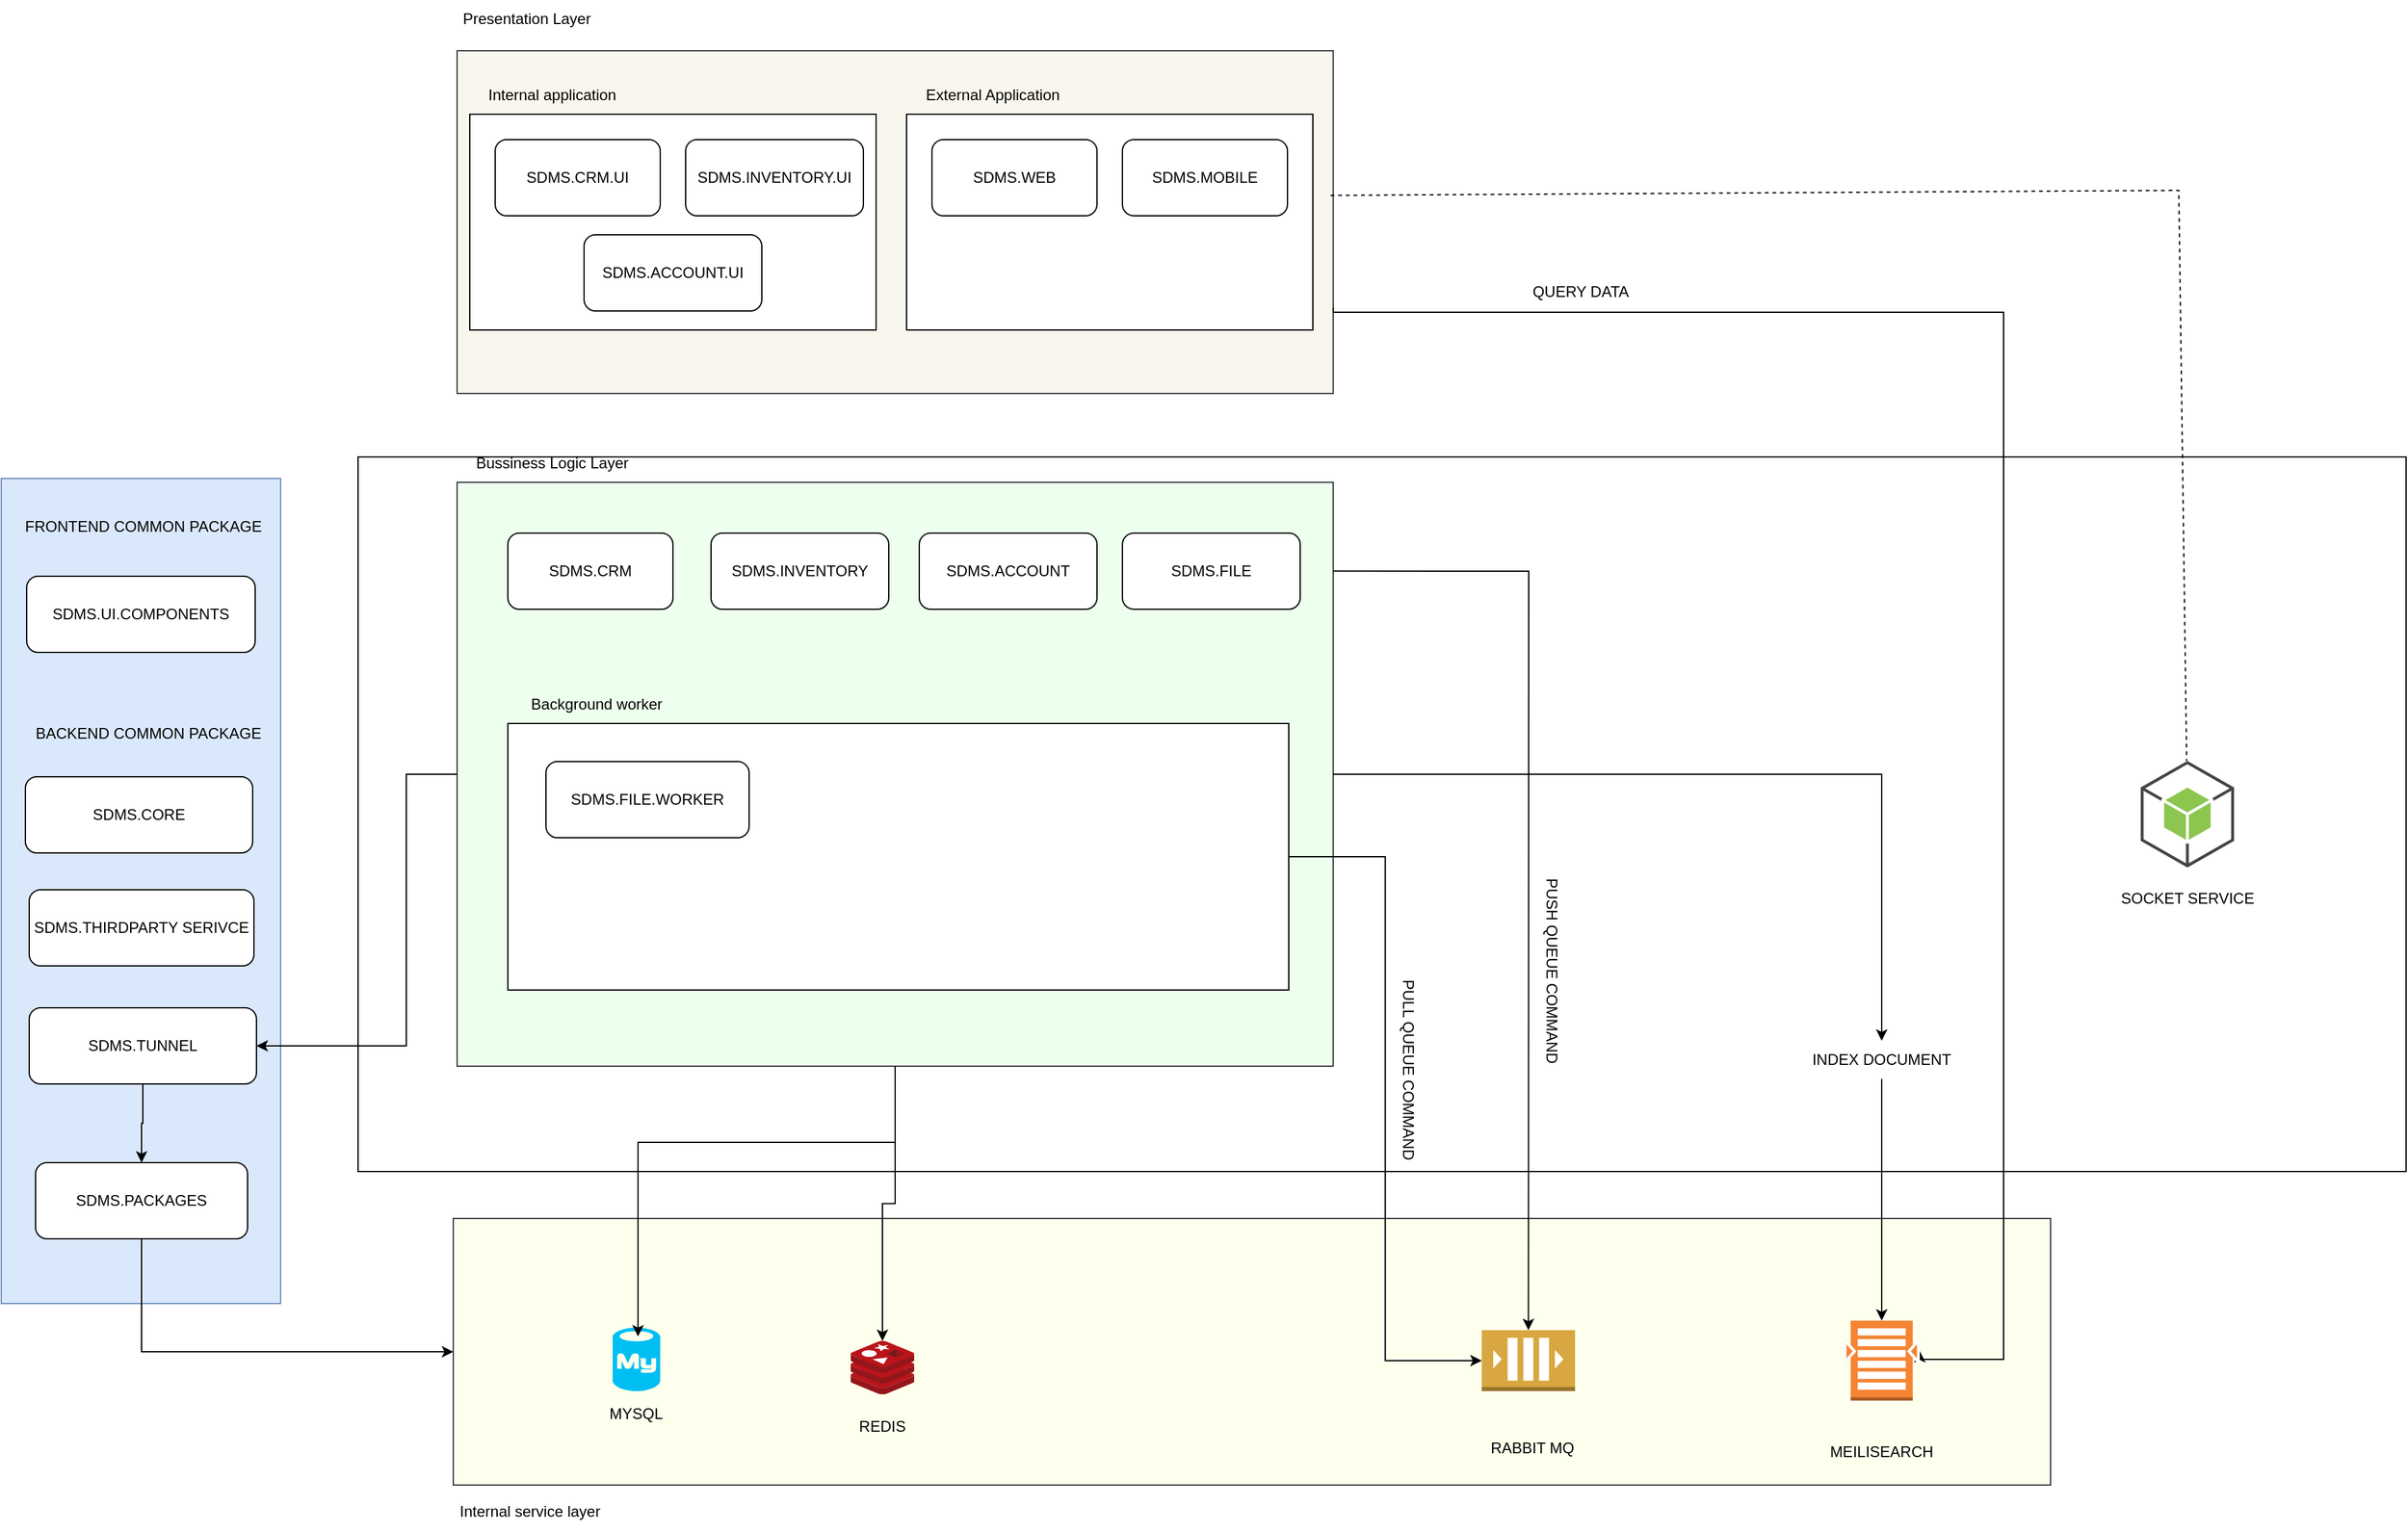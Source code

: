 <mxfile version="22.1.8" type="device">
  <diagram name="Trang-1" id="FslRv-n9rKLNau43U-N6">
    <mxGraphModel dx="2429" dy="1034" grid="0" gridSize="10" guides="1" tooltips="1" connect="1" arrows="1" fold="1" page="0" pageScale="1" pageWidth="827" pageHeight="1169" background="none" math="0" shadow="0">
      <root>
        <mxCell id="0" />
        <mxCell id="1" parent="0" />
        <mxCell id="QVuh_2cK9URrtvFLIiyA-7" value="" style="rounded=0;whiteSpace=wrap;html=1;" vertex="1" parent="1">
          <mxGeometry x="-18" y="370" width="1613" height="563" as="geometry" />
        </mxCell>
        <mxCell id="MB0Narek4v8TUpKaicI7-35" value="" style="rounded=0;whiteSpace=wrap;html=1;fillColor=#FEFFED;strokeColor=#36393d;" parent="1" vertex="1">
          <mxGeometry x="57" y="970" width="1258" height="210" as="geometry" />
        </mxCell>
        <mxCell id="LJaMf9GfW4qFow41-wDV-12" value="" style="rounded=0;whiteSpace=wrap;html=1;fillColor=#f9f7ed;strokeColor=#36393d;" parent="1" vertex="1">
          <mxGeometry x="60" y="50" width="690" height="270" as="geometry" />
        </mxCell>
        <mxCell id="MB0Narek4v8TUpKaicI7-27" style="edgeStyle=orthogonalEdgeStyle;rounded=0;orthogonalLoop=1;jettySize=auto;html=1;" parent="1" source="LJaMf9GfW4qFow41-wDV-1" target="MB0Narek4v8TUpKaicI7-24" edge="1">
          <mxGeometry relative="1" as="geometry" />
        </mxCell>
        <mxCell id="LJaMf9GfW4qFow41-wDV-1" value="" style="rounded=0;whiteSpace=wrap;html=1;fillColor=#EDFFED;strokeColor=#36393d;" parent="1" vertex="1">
          <mxGeometry x="60" y="390" width="690" height="460" as="geometry" />
        </mxCell>
        <mxCell id="LJaMf9GfW4qFow41-wDV-2" value="Presentation Layer" style="text;html=1;strokeColor=none;fillColor=none;align=center;verticalAlign=middle;whiteSpace=wrap;rounded=0;" parent="1" vertex="1">
          <mxGeometry x="50" y="10" width="130" height="30" as="geometry" />
        </mxCell>
        <mxCell id="LJaMf9GfW4qFow41-wDV-7" value="" style="rounded=0;whiteSpace=wrap;html=1;" parent="1" vertex="1">
          <mxGeometry x="70" y="100" width="320" height="170" as="geometry" />
        </mxCell>
        <mxCell id="LJaMf9GfW4qFow41-wDV-3" value="SDMS.CRM.UI" style="rounded=1;whiteSpace=wrap;html=1;" parent="1" vertex="1">
          <mxGeometry x="90" y="120" width="130" height="60" as="geometry" />
        </mxCell>
        <mxCell id="LJaMf9GfW4qFow41-wDV-4" value="SDMS.INVENTORY.UI" style="rounded=1;whiteSpace=wrap;html=1;" parent="1" vertex="1">
          <mxGeometry x="240" y="120" width="140" height="60" as="geometry" />
        </mxCell>
        <mxCell id="LJaMf9GfW4qFow41-wDV-8" value="" style="rounded=0;whiteSpace=wrap;html=1;" parent="1" vertex="1">
          <mxGeometry x="414" y="100" width="320" height="170" as="geometry" />
        </mxCell>
        <mxCell id="LJaMf9GfW4qFow41-wDV-5" value="SDMS.WEB" style="rounded=1;whiteSpace=wrap;html=1;" parent="1" vertex="1">
          <mxGeometry x="434" y="120" width="130" height="60" as="geometry" />
        </mxCell>
        <mxCell id="LJaMf9GfW4qFow41-wDV-6" value="SDMS.MOBILE" style="rounded=1;whiteSpace=wrap;html=1;" parent="1" vertex="1">
          <mxGeometry x="584" y="120" width="130" height="60" as="geometry" />
        </mxCell>
        <mxCell id="LJaMf9GfW4qFow41-wDV-9" value="Internal application" style="text;html=1;strokeColor=none;fillColor=none;align=center;verticalAlign=middle;whiteSpace=wrap;rounded=0;" parent="1" vertex="1">
          <mxGeometry x="70" y="70" width="130" height="30" as="geometry" />
        </mxCell>
        <mxCell id="LJaMf9GfW4qFow41-wDV-10" value="External Application" style="text;html=1;strokeColor=none;fillColor=none;align=center;verticalAlign=middle;whiteSpace=wrap;rounded=0;" parent="1" vertex="1">
          <mxGeometry x="414" y="70" width="136" height="30" as="geometry" />
        </mxCell>
        <mxCell id="LJaMf9GfW4qFow41-wDV-11" value="SDMS.ACCOUNT.UI" style="rounded=1;whiteSpace=wrap;html=1;" parent="1" vertex="1">
          <mxGeometry x="160" y="195" width="140" height="60" as="geometry" />
        </mxCell>
        <mxCell id="LJaMf9GfW4qFow41-wDV-13" value="Bussiness Logic Layer" style="text;html=1;strokeColor=none;fillColor=none;align=center;verticalAlign=middle;whiteSpace=wrap;rounded=0;" parent="1" vertex="1">
          <mxGeometry x="60" y="360" width="150" height="30" as="geometry" />
        </mxCell>
        <mxCell id="MB0Narek4v8TUpKaicI7-1" value="SDMS.CRM" style="rounded=1;whiteSpace=wrap;html=1;" parent="1" vertex="1">
          <mxGeometry x="100" y="430" width="130" height="60" as="geometry" />
        </mxCell>
        <mxCell id="MB0Narek4v8TUpKaicI7-2" value="SDMS.INVENTORY" style="rounded=1;whiteSpace=wrap;html=1;" parent="1" vertex="1">
          <mxGeometry x="260" y="430" width="140" height="60" as="geometry" />
        </mxCell>
        <mxCell id="MB0Narek4v8TUpKaicI7-3" value="SDMS.ACCOUNT" style="rounded=1;whiteSpace=wrap;html=1;" parent="1" vertex="1">
          <mxGeometry x="424" y="430" width="140" height="60" as="geometry" />
        </mxCell>
        <mxCell id="MB0Narek4v8TUpKaicI7-4" value="SDMS.FILE" style="rounded=1;whiteSpace=wrap;html=1;" parent="1" vertex="1">
          <mxGeometry x="584" y="430" width="140" height="60" as="geometry" />
        </mxCell>
        <mxCell id="MB0Narek4v8TUpKaicI7-5" value="" style="rounded=0;whiteSpace=wrap;html=1;" parent="1" vertex="1">
          <mxGeometry x="100" y="580" width="615" height="210" as="geometry" />
        </mxCell>
        <mxCell id="MB0Narek4v8TUpKaicI7-6" value="Background worker" style="text;html=1;strokeColor=none;fillColor=none;align=center;verticalAlign=middle;whiteSpace=wrap;rounded=0;" parent="1" vertex="1">
          <mxGeometry x="100" y="550" width="140" height="30" as="geometry" />
        </mxCell>
        <mxCell id="MB0Narek4v8TUpKaicI7-7" value="SDMS.FILE.WORKER" style="rounded=1;whiteSpace=wrap;html=1;" parent="1" vertex="1">
          <mxGeometry x="130" y="610" width="160" height="60" as="geometry" />
        </mxCell>
        <mxCell id="MB0Narek4v8TUpKaicI7-8" value="" style="rounded=0;whiteSpace=wrap;html=1;fillColor=#dae8fc;strokeColor=#6c8ebf;" parent="1" vertex="1">
          <mxGeometry x="-299" y="387" width="220" height="650" as="geometry" />
        </mxCell>
        <mxCell id="MB0Narek4v8TUpKaicI7-9" value="SDMS.CORE" style="rounded=1;whiteSpace=wrap;html=1;" parent="1" vertex="1">
          <mxGeometry x="-280" y="622" width="179" height="60" as="geometry" />
        </mxCell>
        <mxCell id="MB0Narek4v8TUpKaicI7-10" value="SDMS.THIRDPARTY SERIVCE" style="rounded=1;whiteSpace=wrap;html=1;" parent="1" vertex="1">
          <mxGeometry x="-277" y="711" width="177" height="60" as="geometry" />
        </mxCell>
        <mxCell id="MB0Narek4v8TUpKaicI7-12" value="SDMS.UI.COMPONENTS" style="rounded=1;whiteSpace=wrap;html=1;" parent="1" vertex="1">
          <mxGeometry x="-279" y="464" width="180" height="60" as="geometry" />
        </mxCell>
        <mxCell id="QVuh_2cK9URrtvFLIiyA-6" style="edgeStyle=orthogonalEdgeStyle;rounded=0;orthogonalLoop=1;jettySize=auto;html=1;" edge="1" parent="1" source="MB0Narek4v8TUpKaicI7-14" target="MB0Narek4v8TUpKaicI7-35">
          <mxGeometry relative="1" as="geometry">
            <Array as="points">
              <mxPoint x="-188" y="1075" />
            </Array>
          </mxGeometry>
        </mxCell>
        <mxCell id="MB0Narek4v8TUpKaicI7-14" value="SDMS.PACKAGES" style="rounded=1;whiteSpace=wrap;html=1;" parent="1" vertex="1">
          <mxGeometry x="-272" y="926" width="167" height="60" as="geometry" />
        </mxCell>
        <mxCell id="MB0Narek4v8TUpKaicI7-15" value="" style="outlineConnect=0;dashed=0;verticalLabelPosition=bottom;verticalAlign=top;align=center;html=1;shape=mxgraph.aws3.queue;fillColor=#D9A741;gradientColor=none;" parent="1" vertex="1">
          <mxGeometry x="867" y="1058" width="73.5" height="48" as="geometry" />
        </mxCell>
        <mxCell id="MB0Narek4v8TUpKaicI7-16" value="" style="endArrow=classic;html=1;rounded=0;exitX=1;exitY=0.152;exitDx=0;exitDy=0;exitPerimeter=0;entryX=0.5;entryY=0;entryDx=0;entryDy=0;entryPerimeter=0;" parent="1" source="LJaMf9GfW4qFow41-wDV-1" target="MB0Narek4v8TUpKaicI7-15" edge="1">
          <mxGeometry width="50" height="50" relative="1" as="geometry">
            <mxPoint x="800" y="690" as="sourcePoint" />
            <mxPoint x="850" y="640" as="targetPoint" />
            <Array as="points">
              <mxPoint x="904" y="460" />
            </Array>
          </mxGeometry>
        </mxCell>
        <mxCell id="MB0Narek4v8TUpKaicI7-17" style="edgeStyle=orthogonalEdgeStyle;rounded=0;orthogonalLoop=1;jettySize=auto;html=1;entryX=0;entryY=0.5;entryDx=0;entryDy=0;entryPerimeter=0;" parent="1" source="MB0Narek4v8TUpKaicI7-5" target="MB0Narek4v8TUpKaicI7-15" edge="1">
          <mxGeometry relative="1" as="geometry" />
        </mxCell>
        <mxCell id="MB0Narek4v8TUpKaicI7-18" value="PULL QUEUE COMMAND" style="text;html=1;strokeColor=none;fillColor=none;align=center;verticalAlign=middle;whiteSpace=wrap;rounded=0;rotation=90;" parent="1" vertex="1">
          <mxGeometry x="714" y="838" width="190" height="30" as="geometry" />
        </mxCell>
        <mxCell id="MB0Narek4v8TUpKaicI7-19" value="PUSH QUEUE COMMAND" style="text;html=1;strokeColor=none;fillColor=none;align=center;verticalAlign=middle;whiteSpace=wrap;rounded=0;rotation=90;" parent="1" vertex="1">
          <mxGeometry x="827" y="760" width="190" height="30" as="geometry" />
        </mxCell>
        <mxCell id="MB0Narek4v8TUpKaicI7-20" value="" style="outlineConnect=0;dashed=0;verticalLabelPosition=bottom;verticalAlign=top;align=center;html=1;shape=mxgraph.aws3.android;fillColor=#8CC64F;gradientColor=none;" parent="1" vertex="1">
          <mxGeometry x="1386" y="609.5" width="73.5" height="84" as="geometry" />
        </mxCell>
        <mxCell id="MB0Narek4v8TUpKaicI7-21" value="" style="endArrow=none;dashed=1;html=1;rounded=0;exitX=0.997;exitY=0.422;exitDx=0;exitDy=0;exitPerimeter=0;" parent="1" source="LJaMf9GfW4qFow41-wDV-12" target="MB0Narek4v8TUpKaicI7-20" edge="1">
          <mxGeometry width="50" height="50" relative="1" as="geometry">
            <mxPoint x="800" y="210" as="sourcePoint" />
            <mxPoint x="850" y="160" as="targetPoint" />
            <Array as="points">
              <mxPoint x="1416" y="160" />
            </Array>
          </mxGeometry>
        </mxCell>
        <mxCell id="MB0Narek4v8TUpKaicI7-22" value="SOCKET SERVICE" style="text;html=1;strokeColor=none;fillColor=none;align=center;verticalAlign=middle;whiteSpace=wrap;rounded=0;" parent="1" vertex="1">
          <mxGeometry x="1327.75" y="703" width="190" height="30" as="geometry" />
        </mxCell>
        <mxCell id="MB0Narek4v8TUpKaicI7-23" value="" style="verticalLabelPosition=bottom;html=1;verticalAlign=top;align=center;strokeColor=none;fillColor=#00BEF2;shape=mxgraph.azure.mysql_database;" parent="1" vertex="1">
          <mxGeometry x="182.5" y="1056" width="37.5" height="50" as="geometry" />
        </mxCell>
        <mxCell id="MB0Narek4v8TUpKaicI7-24" value="" style="image;sketch=0;aspect=fixed;html=1;points=[];align=center;fontSize=12;image=img/lib/mscae/Cache_Redis_Product.svg;" parent="1" vertex="1">
          <mxGeometry x="370" y="1066.5" width="50" height="42" as="geometry" />
        </mxCell>
        <mxCell id="MB0Narek4v8TUpKaicI7-31" style="edgeStyle=orthogonalEdgeStyle;rounded=0;orthogonalLoop=1;jettySize=auto;html=1;exitX=1;exitY=0.75;exitDx=0;exitDy=0;entryX=1;entryY=0.38;entryDx=0;entryDy=0;entryPerimeter=0;" parent="1" source="LJaMf9GfW4qFow41-wDV-12" target="MB0Narek4v8TUpKaicI7-25" edge="1">
          <mxGeometry relative="1" as="geometry">
            <mxPoint x="980" y="255" as="sourcePoint" />
            <mxPoint x="860" y="1090.5" as="targetPoint" />
            <Array as="points">
              <mxPoint x="750" y="256" />
              <mxPoint x="1278" y="256" />
              <mxPoint x="1278" y="1081" />
            </Array>
          </mxGeometry>
        </mxCell>
        <mxCell id="MB0Narek4v8TUpKaicI7-25" value="" style="outlineConnect=0;dashed=0;verticalLabelPosition=bottom;verticalAlign=top;align=center;html=1;shape=mxgraph.aws3.search_documents;fillColor=#F58534;gradientColor=none;" parent="1" vertex="1">
          <mxGeometry x="1152" y="1050.5" width="60" height="63" as="geometry" />
        </mxCell>
        <mxCell id="MB0Narek4v8TUpKaicI7-26" style="edgeStyle=orthogonalEdgeStyle;rounded=0;orthogonalLoop=1;jettySize=auto;html=1;entryX=0.533;entryY=0.14;entryDx=0;entryDy=0;entryPerimeter=0;" parent="1" source="LJaMf9GfW4qFow41-wDV-1" target="MB0Narek4v8TUpKaicI7-23" edge="1">
          <mxGeometry relative="1" as="geometry">
            <Array as="points">
              <mxPoint x="405" y="910" />
              <mxPoint x="202" y="910" />
            </Array>
          </mxGeometry>
        </mxCell>
        <mxCell id="MB0Narek4v8TUpKaicI7-28" style="edgeStyle=orthogonalEdgeStyle;rounded=0;orthogonalLoop=1;jettySize=auto;html=1;entryX=0.5;entryY=0;entryDx=0;entryDy=0;entryPerimeter=0;" parent="1" source="MB0Narek4v8TUpKaicI7-30" target="MB0Narek4v8TUpKaicI7-25" edge="1">
          <mxGeometry relative="1" as="geometry" />
        </mxCell>
        <mxCell id="MB0Narek4v8TUpKaicI7-29" value="" style="edgeStyle=orthogonalEdgeStyle;rounded=0;orthogonalLoop=1;jettySize=auto;html=1;entryX=0.5;entryY=0;entryDx=0;entryDy=0;entryPerimeter=0;" parent="1" source="LJaMf9GfW4qFow41-wDV-1" target="MB0Narek4v8TUpKaicI7-30" edge="1">
          <mxGeometry relative="1" as="geometry">
            <mxPoint x="405" y="850" as="sourcePoint" />
            <mxPoint x="680" y="1010" as="targetPoint" />
          </mxGeometry>
        </mxCell>
        <mxCell id="MB0Narek4v8TUpKaicI7-30" value="INDEX DOCUMENT" style="text;html=1;strokeColor=none;fillColor=none;align=center;verticalAlign=middle;whiteSpace=wrap;rounded=0;" parent="1" vertex="1">
          <mxGeometry x="1122" y="830" width="120" height="30" as="geometry" />
        </mxCell>
        <mxCell id="MB0Narek4v8TUpKaicI7-34" value="QUERY DATA" style="text;html=1;strokeColor=none;fillColor=none;align=center;verticalAlign=middle;whiteSpace=wrap;rounded=0;" parent="1" vertex="1">
          <mxGeometry x="900" y="225" width="90" height="30" as="geometry" />
        </mxCell>
        <mxCell id="MB0Narek4v8TUpKaicI7-36" value="MYSQL" style="text;html=1;strokeColor=none;fillColor=none;align=center;verticalAlign=middle;whiteSpace=wrap;rounded=0;" parent="1" vertex="1">
          <mxGeometry x="171.25" y="1108.5" width="60" height="30" as="geometry" />
        </mxCell>
        <mxCell id="MB0Narek4v8TUpKaicI7-37" value="REDIS" style="text;html=1;strokeColor=none;fillColor=none;align=center;verticalAlign=middle;whiteSpace=wrap;rounded=0;" parent="1" vertex="1">
          <mxGeometry x="365" y="1119" width="60" height="30" as="geometry" />
        </mxCell>
        <mxCell id="MB0Narek4v8TUpKaicI7-38" value="MEILISEARCH" style="text;html=1;strokeColor=none;fillColor=none;align=center;verticalAlign=middle;whiteSpace=wrap;rounded=0;" parent="1" vertex="1">
          <mxGeometry x="1127" y="1138.5" width="110" height="30" as="geometry" />
        </mxCell>
        <mxCell id="QVuh_2cK9URrtvFLIiyA-5" style="edgeStyle=orthogonalEdgeStyle;rounded=0;orthogonalLoop=1;jettySize=auto;html=1;entryX=0.5;entryY=0;entryDx=0;entryDy=0;" edge="1" parent="1" source="MB0Narek4v8TUpKaicI7-39" target="MB0Narek4v8TUpKaicI7-14">
          <mxGeometry relative="1" as="geometry" />
        </mxCell>
        <mxCell id="MB0Narek4v8TUpKaicI7-39" value="SDMS.TUNNEL" style="rounded=1;whiteSpace=wrap;html=1;" parent="1" vertex="1">
          <mxGeometry x="-277" y="804" width="179" height="60" as="geometry" />
        </mxCell>
        <mxCell id="MB0Narek4v8TUpKaicI7-44" value="BACKEND COMMON PACKAGE" style="text;html=1;strokeColor=none;fillColor=none;align=center;verticalAlign=middle;whiteSpace=wrap;rounded=0;" parent="1" vertex="1">
          <mxGeometry x="-293" y="573" width="220" height="30" as="geometry" />
        </mxCell>
        <mxCell id="MB0Narek4v8TUpKaicI7-45" value="FRONTEND COMMON PACKAGE" style="text;html=1;strokeColor=none;fillColor=none;align=center;verticalAlign=middle;whiteSpace=wrap;rounded=0;" parent="1" vertex="1">
          <mxGeometry x="-297" y="410" width="220" height="30" as="geometry" />
        </mxCell>
        <mxCell id="MB0Narek4v8TUpKaicI7-47" value="Internal service layer" style="text;html=1;strokeColor=none;fillColor=none;align=center;verticalAlign=middle;whiteSpace=wrap;rounded=0;" parent="1" vertex="1">
          <mxGeometry x="57" y="1186" width="121" height="30" as="geometry" />
        </mxCell>
        <mxCell id="QVuh_2cK9URrtvFLIiyA-4" value="RABBIT MQ" style="text;html=1;strokeColor=none;fillColor=none;align=center;verticalAlign=middle;whiteSpace=wrap;rounded=0;" vertex="1" parent="1">
          <mxGeometry x="852" y="1136" width="110" height="30" as="geometry" />
        </mxCell>
        <mxCell id="MB0Narek4v8TUpKaicI7-40" style="edgeStyle=orthogonalEdgeStyle;rounded=0;orthogonalLoop=1;jettySize=auto;html=1;entryX=1;entryY=0.5;entryDx=0;entryDy=0;" parent="1" source="LJaMf9GfW4qFow41-wDV-1" target="MB0Narek4v8TUpKaicI7-39" edge="1">
          <mxGeometry relative="1" as="geometry">
            <Array as="points">
              <mxPoint x="20" y="620" />
              <mxPoint x="20" y="834" />
            </Array>
          </mxGeometry>
        </mxCell>
      </root>
    </mxGraphModel>
  </diagram>
</mxfile>

